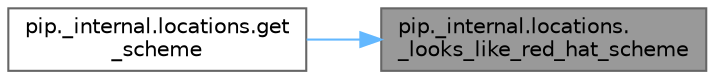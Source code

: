 digraph "pip._internal.locations._looks_like_red_hat_scheme"
{
 // LATEX_PDF_SIZE
  bgcolor="transparent";
  edge [fontname=Helvetica,fontsize=10,labelfontname=Helvetica,labelfontsize=10];
  node [fontname=Helvetica,fontsize=10,shape=box,height=0.2,width=0.4];
  rankdir="RL";
  Node1 [id="Node000001",label="pip._internal.locations.\l_looks_like_red_hat_scheme",height=0.2,width=0.4,color="gray40", fillcolor="grey60", style="filled", fontcolor="black",tooltip=" "];
  Node1 -> Node2 [id="edge1_Node000001_Node000002",dir="back",color="steelblue1",style="solid",tooltip=" "];
  Node2 [id="Node000002",label="pip._internal.locations.get\l_scheme",height=0.2,width=0.4,color="grey40", fillcolor="white", style="filled",URL="$namespacepip_1_1__internal_1_1locations.html#a3b15aab1058aaf63671a0eeb228b3296",tooltip=" "];
}
